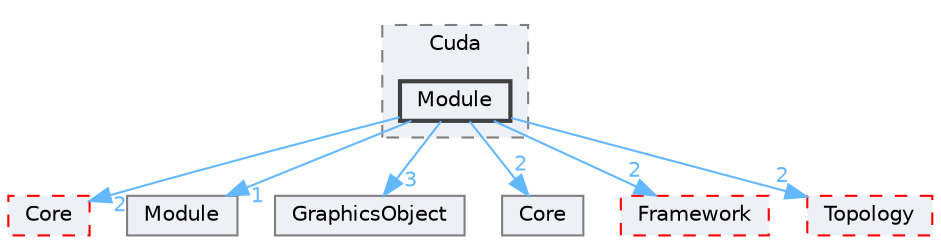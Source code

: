digraph "D:/Peridyno/peridyno/src/Rendering/Engine/OpenGL/Backend/Cuda/Module"
{
 // LATEX_PDF_SIZE
  bgcolor="transparent";
  edge [fontname=Helvetica,fontsize=10,labelfontname=Helvetica,labelfontsize=10];
  node [fontname=Helvetica,fontsize=10,shape=box,height=0.2,width=0.4];
  compound=true
  subgraph clusterdir_9393ac1a23519252fe810aa9ff8387d3 {
    graph [ bgcolor="#edf0f7", pencolor="grey50", label="Cuda", fontname=Helvetica,fontsize=10 style="filled,dashed", URL="dir_9393ac1a23519252fe810aa9ff8387d3.html",tooltip=""]
  dir_10ba798bb900083ee073f49059db9820 [label="Module", fillcolor="#edf0f7", color="grey25", style="filled,bold", URL="dir_10ba798bb900083ee073f49059db9820.html",tooltip=""];
  }
  dir_18ab09de471ddf4a6c726bf6f36eb1c9 [label="Core", fillcolor="#edf0f7", color="red", style="filled,dashed", URL="dir_18ab09de471ddf4a6c726bf6f36eb1c9.html",tooltip=""];
  dir_f6326d44fcda266a5c0bd85411b77032 [label="Module", fillcolor="#edf0f7", color="grey50", style="filled", URL="dir_f6326d44fcda266a5c0bd85411b77032.html",tooltip=""];
  dir_3846fc4ac3382a9568de01a32d2c864c [label="GraphicsObject", fillcolor="#edf0f7", color="grey50", style="filled", URL="dir_3846fc4ac3382a9568de01a32d2c864c.html",tooltip=""];
  dir_4ad8273fa338df4f81dae295f2b3a96c [label="Core", fillcolor="#edf0f7", color="grey50", style="filled", URL="dir_4ad8273fa338df4f81dae295f2b3a96c.html",tooltip=""];
  dir_72c161997c5186b0a4bbf39a44809cf4 [label="Framework", fillcolor="#edf0f7", color="red", style="filled,dashed", URL="dir_72c161997c5186b0a4bbf39a44809cf4.html",tooltip=""];
  dir_7ded34adb3e08c5a039f89f629ad7b33 [label="Topology", fillcolor="#edf0f7", color="red", style="filled,dashed", URL="dir_7ded34adb3e08c5a039f89f629ad7b33.html",tooltip=""];
  dir_10ba798bb900083ee073f49059db9820->dir_18ab09de471ddf4a6c726bf6f36eb1c9 [headlabel="2", labeldistance=1.5 headhref="dir_000052_000014.html" href="dir_000052_000014.html" color="steelblue1" fontcolor="steelblue1"];
  dir_10ba798bb900083ee073f49059db9820->dir_3846fc4ac3382a9568de01a32d2c864c [headlabel="3", labeldistance=1.5 headhref="dir_000052_000029.html" href="dir_000052_000029.html" color="steelblue1" fontcolor="steelblue1"];
  dir_10ba798bb900083ee073f49059db9820->dir_4ad8273fa338df4f81dae295f2b3a96c [headlabel="2", labeldistance=1.5 headhref="dir_000052_000015.html" href="dir_000052_000015.html" color="steelblue1" fontcolor="steelblue1"];
  dir_10ba798bb900083ee073f49059db9820->dir_72c161997c5186b0a4bbf39a44809cf4 [headlabel="2", labeldistance=1.5 headhref="dir_000052_000027.html" href="dir_000052_000027.html" color="steelblue1" fontcolor="steelblue1"];
  dir_10ba798bb900083ee073f49059db9820->dir_7ded34adb3e08c5a039f89f629ad7b33 [headlabel="2", labeldistance=1.5 headhref="dir_000052_000081.html" href="dir_000052_000081.html" color="steelblue1" fontcolor="steelblue1"];
  dir_10ba798bb900083ee073f49059db9820->dir_f6326d44fcda266a5c0bd85411b77032 [headlabel="1", labeldistance=1.5 headhref="dir_000052_000054.html" href="dir_000052_000054.html" color="steelblue1" fontcolor="steelblue1"];
}
